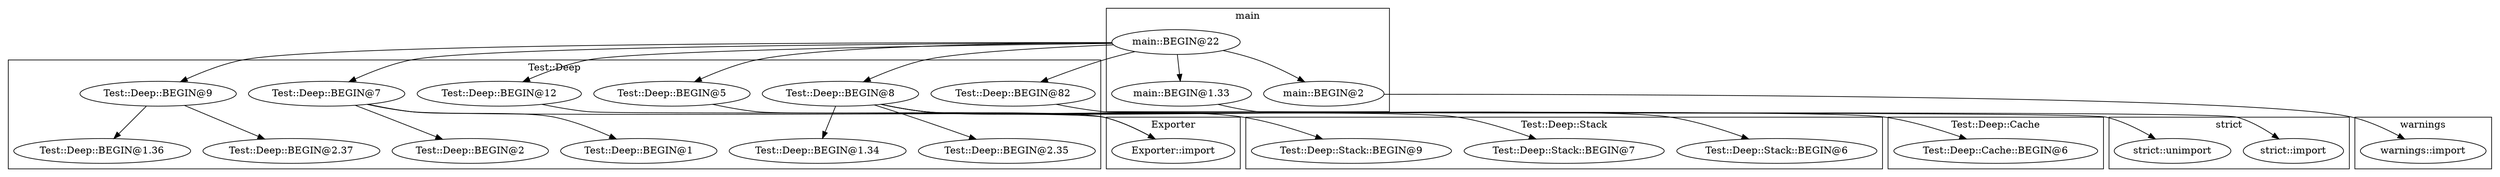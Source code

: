 digraph {
graph [overlap=false]
subgraph cluster_Exporter {
	label="Exporter";
	"Exporter::import";
}
subgraph cluster_Test_Deep_Cache {
	label="Test::Deep::Cache";
	"Test::Deep::Cache::BEGIN@6";
}
subgraph cluster_warnings {
	label="warnings";
	"warnings::import";
}
subgraph cluster_Test_Deep {
	label="Test::Deep";
	"Test::Deep::BEGIN@1.36";
	"Test::Deep::BEGIN@1.34";
	"Test::Deep::BEGIN@5";
	"Test::Deep::BEGIN@8";
	"Test::Deep::BEGIN@2.37";
	"Test::Deep::BEGIN@2";
	"Test::Deep::BEGIN@1";
	"Test::Deep::BEGIN@7";
	"Test::Deep::BEGIN@12";
	"Test::Deep::BEGIN@82";
	"Test::Deep::BEGIN@9";
	"Test::Deep::BEGIN@2.35";
}
subgraph cluster_strict {
	label="strict";
	"strict::import";
	"strict::unimport";
}
subgraph cluster_Test_Deep_Stack {
	label="Test::Deep::Stack";
	"Test::Deep::Stack::BEGIN@7";
	"Test::Deep::Stack::BEGIN@9";
	"Test::Deep::Stack::BEGIN@6";
}
subgraph cluster_main {
	label="main";
	"main::BEGIN@22";
	"main::BEGIN@1.33";
	"main::BEGIN@2";
}
"Test::Deep::BEGIN@5" -> "Exporter::import";
"Test::Deep::BEGIN@12" -> "Exporter::import";
"Test::Deep::BEGIN@7" -> "Test::Deep::BEGIN@1";
"main::BEGIN@22" -> "Test::Deep::BEGIN@82";
"main::BEGIN@22" -> "Test::Deep::BEGIN@5";
"main::BEGIN@22" -> "Test::Deep::BEGIN@9";
"Test::Deep::BEGIN@7" -> "Test::Deep::Cache::BEGIN@6";
"Test::Deep::BEGIN@9" -> "Test::Deep::BEGIN@2.37";
"Test::Deep::BEGIN@7" -> "Test::Deep::BEGIN@2";
"Test::Deep::BEGIN@82" -> "strict::unimport";
"Test::Deep::BEGIN@8" -> "Test::Deep::Stack::BEGIN@7";
"main::BEGIN@22" -> "Test::Deep::BEGIN@8";
"main::BEGIN@2" -> "warnings::import";
"main::BEGIN@22" -> "main::BEGIN@2";
"main::BEGIN@1.33" -> "strict::import";
"main::BEGIN@22" -> "Test::Deep::BEGIN@7";
"Test::Deep::BEGIN@8" -> "Test::Deep::Stack::BEGIN@6";
"Test::Deep::BEGIN@8" -> "Test::Deep::BEGIN@2.35";
"Test::Deep::BEGIN@8" -> "Test::Deep::BEGIN@1.34";
"Test::Deep::BEGIN@8" -> "Test::Deep::Stack::BEGIN@9";
"main::BEGIN@22" -> "main::BEGIN@1.33";
"Test::Deep::BEGIN@9" -> "Test::Deep::BEGIN@1.36";
"main::BEGIN@22" -> "Test::Deep::BEGIN@12";
}
